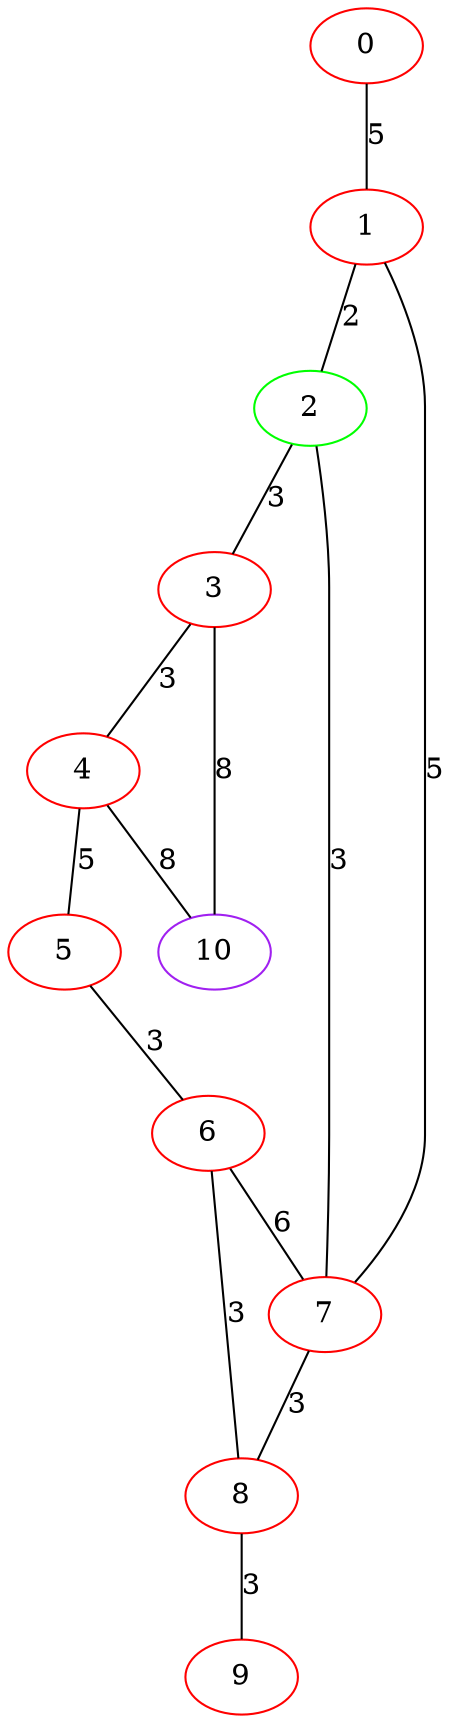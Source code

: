 graph "" {
0 [color=red, weight=1];
1 [color=red, weight=1];
2 [color=green, weight=2];
3 [color=red, weight=1];
4 [color=red, weight=1];
5 [color=red, weight=1];
6 [color=red, weight=1];
7 [color=red, weight=1];
8 [color=red, weight=1];
9 [color=red, weight=1];
10 [color=purple, weight=4];
0 -- 1  [key=0, label=5];
1 -- 2  [key=0, label=2];
1 -- 7  [key=0, label=5];
2 -- 3  [key=0, label=3];
2 -- 7  [key=0, label=3];
3 -- 4  [key=0, label=3];
3 -- 10  [key=0, label=8];
4 -- 10  [key=0, label=8];
4 -- 5  [key=0, label=5];
5 -- 6  [key=0, label=3];
6 -- 8  [key=0, label=3];
6 -- 7  [key=0, label=6];
7 -- 8  [key=0, label=3];
8 -- 9  [key=0, label=3];
}
